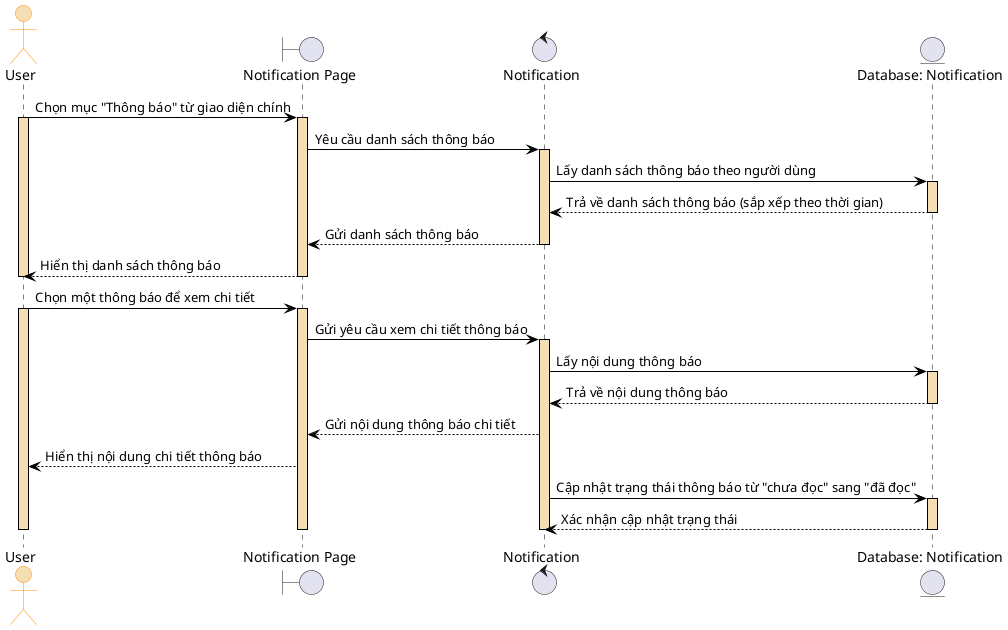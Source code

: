 @startuml UC_XemThongBao_SD
skinparam backgroundColor #ffffff
skinparam sequence {
  ArrowColor Black
  LifeLineBorderColor Black
  LifeLineBackgroundColor Wheat
  ParticipantBorderColor DarkOrange
  ParticipantBackgroundColor Wheat
  ActorBorderColor DarkOrange
  ActorBackgroundColor Wheat
  GroupBackgroundColor #ccffcc
}

actor "User" as A
boundary "Notification Page" as B
control "Notification" as C
entity "Database: Notification" as D


A -> B : Chọn mục "Thông báo" từ giao diện chính
activate A
activate B
B -> C : Yêu cầu danh sách thông báo
activate C
C -> D : Lấy danh sách thông báo theo người dùng
activate D
D --> C : Trả về danh sách thông báo (sắp xếp theo thời gian)
deactivate D
C --> B : Gửi danh sách thông báo
deactivate C
B --> A : Hiển thị danh sách thông báo
deactivate B
deactivate A

A -> B : Chọn một thông báo để xem chi tiết
activate A
activate B
B -> C : Gửi yêu cầu xem chi tiết thông báo
activate C
C -> D : Lấy nội dung thông báo
activate D
D --> C : Trả về nội dung thông báo
deactivate D
C --> B : Gửi nội dung thông báo chi tiết
B --> A : Hiển thị nội dung chi tiết thông báo

C -> D : Cập nhật trạng thái thông báo từ "chưa đọc" sang "đã đọc"
activate D
D --> C : Xác nhận cập nhật trạng thái
deactivate D

deactivate C
deactivate B
deactivate A

@enduml
